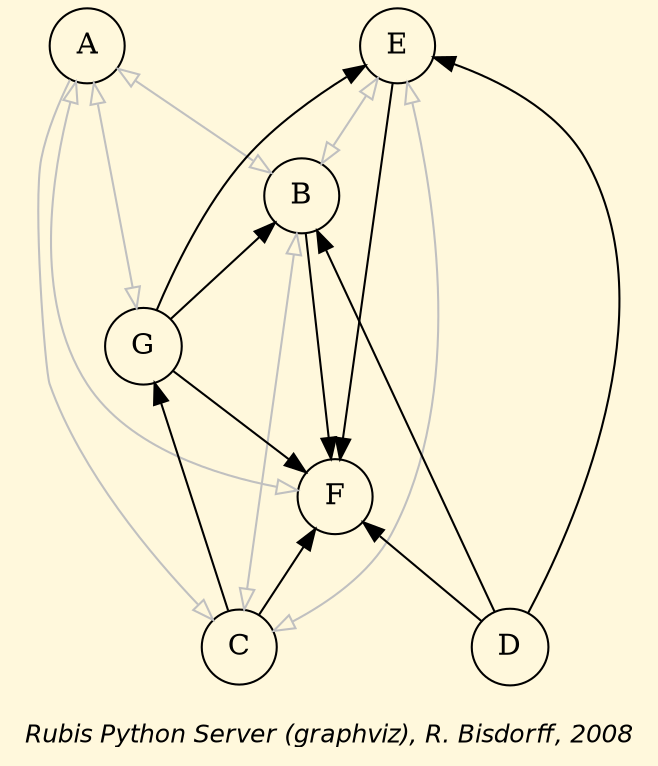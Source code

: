 digraph G {
graph [ bgcolor = cornsilk, fontname = "Helvetica-Oblique",
 fontsize = 12,
 label = "\nRubis Python Server (graphviz), R. Bisdorff, 2008", size="7,7"];
n1 [shape = "circle", label = "A"];
n2 [shape = "circle", label = "E"];
n3 [shape = "circle", label = "B"];
n4 [shape = "circle", label = "G"];
n5 [shape = "circle", label = "F"];
n6 [shape = "circle", label = "C"];
n7 [shape = "circle", label = "D"];
n1-> n3 [dir=both, color=grey, arrowhead=empty, arrowtail=empty] ;
n1-> n4 [dir=both, color=grey, arrowhead=empty, arrowtail=empty] ;
n1-> n5 [dir=both, color=grey, arrowhead=empty, arrowtail=empty] ;
n1-> n6 [dir=forward, color=grey, arrowhead=empty] ;
n2-> n3 [dir=both, color=grey, arrowhead=empty, arrowtail=empty] ;
n2-> n4 [dir=back, color=black] ;
n2-> n5 [dir=forward, color=black] ;
n2-> n6 [dir=both, color=grey, arrowhead=empty, arrowtail=empty] ;
n2-> n7 [dir=back, color=black] ;
n3-> n4 [dir=back, color=black] ;
n3-> n5 [dir=forward, color=black] ;
n3-> n6 [dir=both, color=grey, arrowhead=empty, arrowtail=empty] ;
n3-> n7 [dir=back, color=black] ;
n4-> n5 [dir=forward, color=black] ;
n4-> n6 [dir=back, color=black] ;
n5-> n6 [dir=back, color=black] ;
n5-> n7 [dir=back, color=black] ;
}
